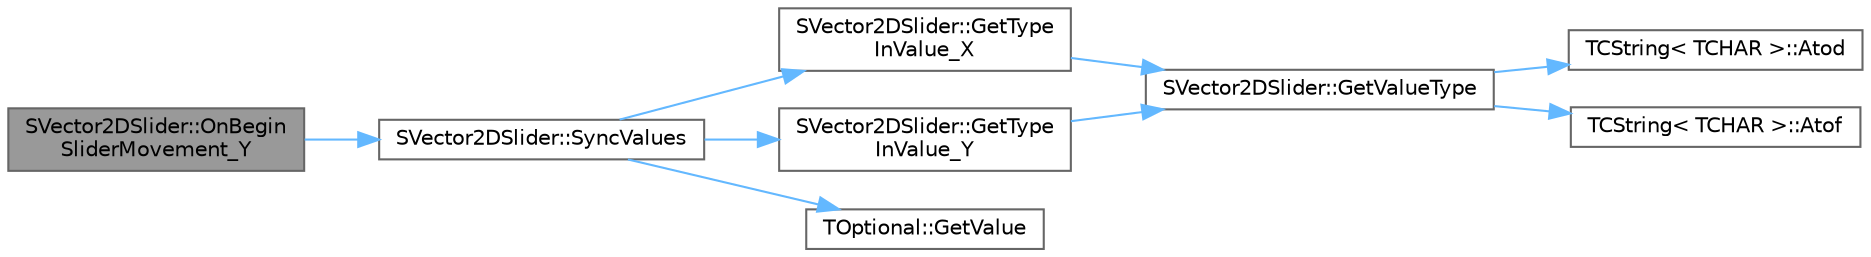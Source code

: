 digraph "SVector2DSlider::OnBeginSliderMovement_Y"
{
 // INTERACTIVE_SVG=YES
 // LATEX_PDF_SIZE
  bgcolor="transparent";
  edge [fontname=Helvetica,fontsize=10,labelfontname=Helvetica,labelfontsize=10];
  node [fontname=Helvetica,fontsize=10,shape=box,height=0.2,width=0.4];
  rankdir="LR";
  Node1 [id="Node000001",label="SVector2DSlider::OnBegin\lSliderMovement_Y",height=0.2,width=0.4,color="gray40", fillcolor="grey60", style="filled", fontcolor="black",tooltip="Called when the slider begins to move."];
  Node1 -> Node2 [id="edge1_Node000001_Node000002",color="steelblue1",style="solid",tooltip=" "];
  Node2 [id="Node000002",label="SVector2DSlider::SyncValues",height=0.2,width=0.4,color="grey40", fillcolor="white", style="filled",URL="$d0/d1b/classSVector2DSlider.html#adcf4d46900b59c9d832e66efc27ce6d6",tooltip=" "];
  Node2 -> Node3 [id="edge2_Node000002_Node000003",color="steelblue1",style="solid",tooltip=" "];
  Node3 [id="Node000003",label="SVector2DSlider::GetType\lInValue_X",height=0.2,width=0.4,color="grey40", fillcolor="white", style="filled",URL="$d0/d1b/classSVector2DSlider.html#ac0826b216c248d0b02b59d56672c98f1",tooltip=" "];
  Node3 -> Node4 [id="edge3_Node000003_Node000004",color="steelblue1",style="solid",tooltip=" "];
  Node4 [id="Node000004",label="SVector2DSlider::GetValueType",height=0.2,width=0.4,color="grey40", fillcolor="white", style="filled",URL="$d0/d1b/classSVector2DSlider.html#a37e6634b321df7b029fb6637986a4d6a",tooltip=" "];
  Node4 -> Node5 [id="edge4_Node000004_Node000005",color="steelblue1",style="solid",tooltip=" "];
  Node5 [id="Node000005",label="TCString\< TCHAR \>::Atod",height=0.2,width=0.4,color="grey40", fillcolor="white", style="filled",URL="$df/d74/structTCString.html#a6030b53388fa01cb42039f787786c543",tooltip=" "];
  Node4 -> Node6 [id="edge5_Node000004_Node000006",color="steelblue1",style="solid",tooltip=" "];
  Node6 [id="Node000006",label="TCString\< TCHAR \>::Atof",height=0.2,width=0.4,color="grey40", fillcolor="white", style="filled",URL="$df/d74/structTCString.html#a7f6c88c8125b013f78cc2035ee1301d0",tooltip=" "];
  Node2 -> Node7 [id="edge6_Node000002_Node000007",color="steelblue1",style="solid",tooltip=" "];
  Node7 [id="Node000007",label="SVector2DSlider::GetType\lInValue_Y",height=0.2,width=0.4,color="grey40", fillcolor="white", style="filled",URL="$d0/d1b/classSVector2DSlider.html#af0f083b15c0a1f82c00735733fd2961f",tooltip=" "];
  Node7 -> Node4 [id="edge7_Node000007_Node000004",color="steelblue1",style="solid",tooltip=" "];
  Node2 -> Node8 [id="edge8_Node000002_Node000008",color="steelblue1",style="solid",tooltip=" "];
  Node8 [id="Node000008",label="TOptional::GetValue",height=0.2,width=0.4,color="grey40", fillcolor="white", style="filled",URL="$d7/d70/structTOptional.html#a145e77bf7df807de7fa6e9116c99ccfb",tooltip=" "];
}
